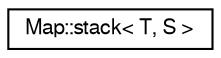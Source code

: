 digraph "Representación gráfica de la clase"
{
  edge [fontname="FreeSans",fontsize="10",labelfontname="FreeSans",labelfontsize="10"];
  node [fontname="FreeSans",fontsize="10",shape=record];
  rankdir="LR";
  Node1 [label="Map::stack\< T, S \>",height=0.2,width=0.4,color="black", fillcolor="white", style="filled",URL="$class_map_1_1stack.html"];
}
